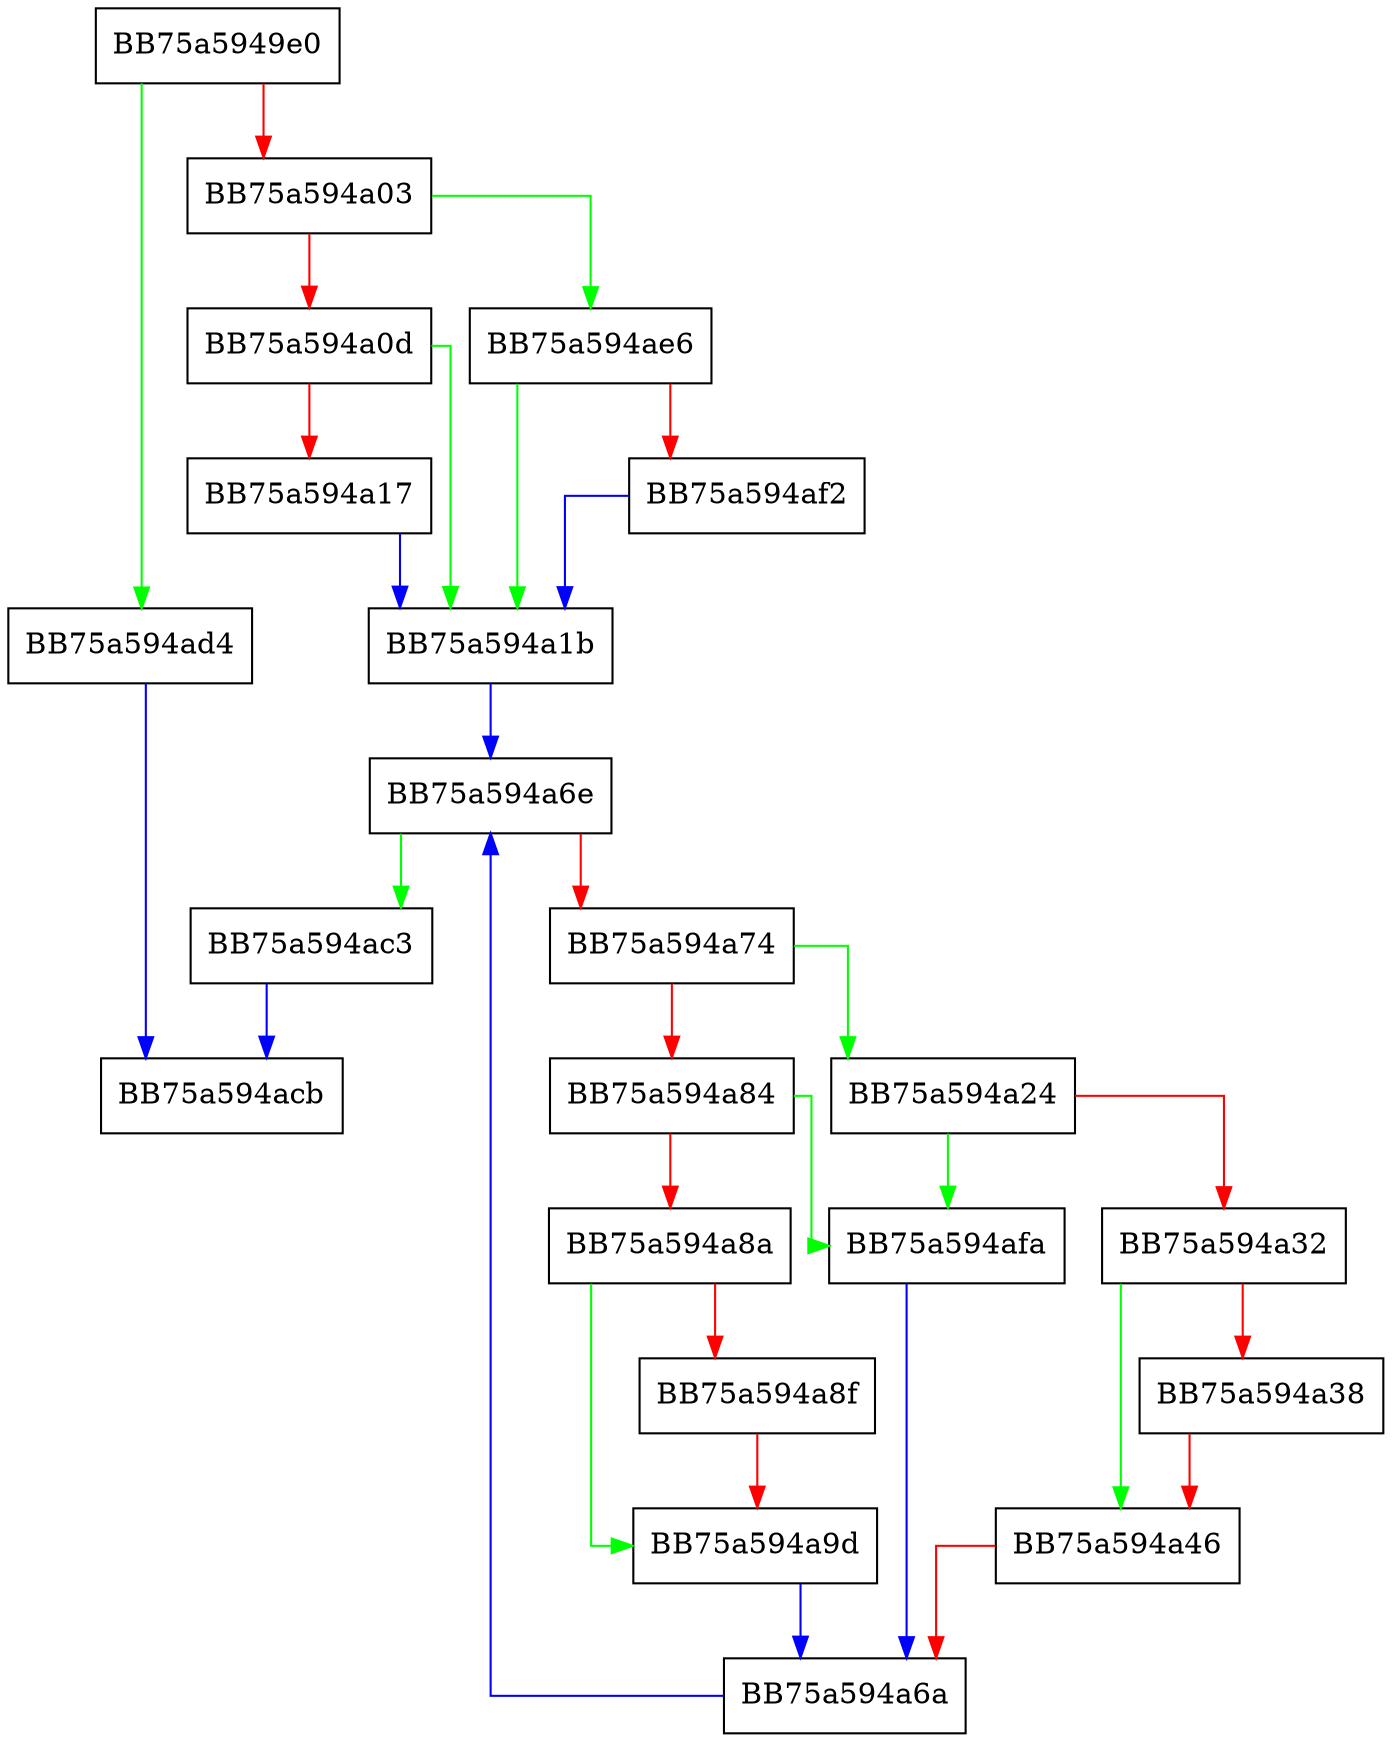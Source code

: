 digraph _Insert_node {
  node [shape="box"];
  graph [splines=ortho];
  BB75a5949e0 -> BB75a594ad4 [color="green"];
  BB75a5949e0 -> BB75a594a03 [color="red"];
  BB75a594a03 -> BB75a594ae6 [color="green"];
  BB75a594a03 -> BB75a594a0d [color="red"];
  BB75a594a0d -> BB75a594a1b [color="green"];
  BB75a594a0d -> BB75a594a17 [color="red"];
  BB75a594a17 -> BB75a594a1b [color="blue"];
  BB75a594a1b -> BB75a594a6e [color="blue"];
  BB75a594a24 -> BB75a594afa [color="green"];
  BB75a594a24 -> BB75a594a32 [color="red"];
  BB75a594a32 -> BB75a594a46 [color="green"];
  BB75a594a32 -> BB75a594a38 [color="red"];
  BB75a594a38 -> BB75a594a46 [color="red"];
  BB75a594a46 -> BB75a594a6a [color="red"];
  BB75a594a6a -> BB75a594a6e [color="blue"];
  BB75a594a6e -> BB75a594ac3 [color="green"];
  BB75a594a6e -> BB75a594a74 [color="red"];
  BB75a594a74 -> BB75a594a24 [color="green"];
  BB75a594a74 -> BB75a594a84 [color="red"];
  BB75a594a84 -> BB75a594afa [color="green"];
  BB75a594a84 -> BB75a594a8a [color="red"];
  BB75a594a8a -> BB75a594a9d [color="green"];
  BB75a594a8a -> BB75a594a8f [color="red"];
  BB75a594a8f -> BB75a594a9d [color="red"];
  BB75a594a9d -> BB75a594a6a [color="blue"];
  BB75a594ac3 -> BB75a594acb [color="blue"];
  BB75a594ad4 -> BB75a594acb [color="blue"];
  BB75a594ae6 -> BB75a594a1b [color="green"];
  BB75a594ae6 -> BB75a594af2 [color="red"];
  BB75a594af2 -> BB75a594a1b [color="blue"];
  BB75a594afa -> BB75a594a6a [color="blue"];
}